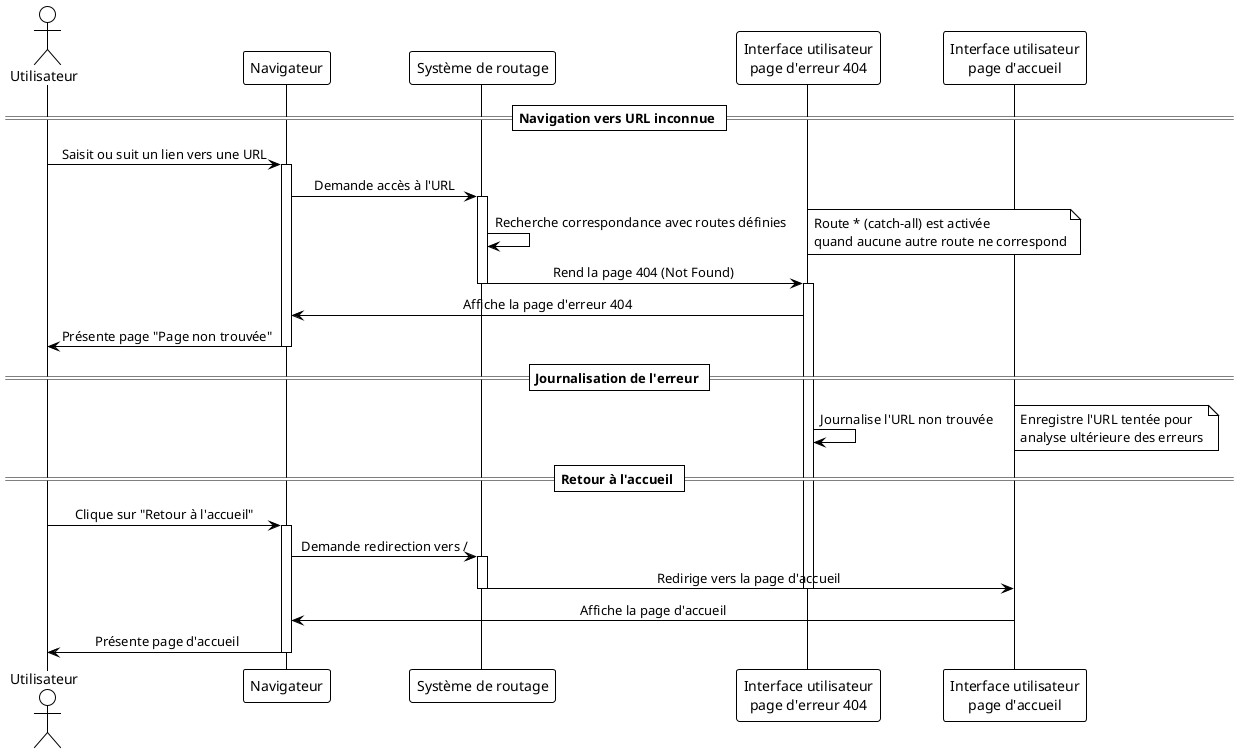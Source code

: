 @startuml "Gestion des URLs inconnues"
!theme plain
skinparam sequenceMessageAlign center
skinparam responseMessageBelowArrow true

actor "Utilisateur" as User
participant "Navigateur" as Browser
participant "Système de routage" as Router
participant "Interface utilisateur\npage d'erreur 404" as NotFoundUI
participant "Interface utilisateur\npage d'accueil" as HomeUI

== Navigation vers URL inconnue ==
User -> Browser: Saisit ou suit un lien vers une URL
activate Browser
Browser -> Router: Demande accès à l'URL
activate Router
Router -> Router: Recherche correspondance avec routes définies
note right
  Route * (catch-all) est activée 
  quand aucune autre route ne correspond
end note
Router -> NotFoundUI: Rend la page 404 (Not Found)
deactivate Router
activate NotFoundUI
NotFoundUI -> Browser: Affiche la page d'erreur 404
Browser -> User: Présente page "Page non trouvée"
deactivate Browser

== Journalisation de l'erreur ==
NotFoundUI -> NotFoundUI: Journalise l'URL non trouvée
note right
  Enregistre l'URL tentée pour
  analyse ultérieure des erreurs
end note

== Retour à l'accueil ==
User -> Browser: Clique sur "Retour à l'accueil"
activate Browser
Browser -> Router: Demande redirection vers /
activate Router
Router -> HomeUI: Redirige vers la page d'accueil
deactivate Router
deactivate NotFoundUI
HomeUI -> Browser: Affiche la page d'accueil
Browser -> User: Présente page d'accueil
deactivate Browser

@enduml
